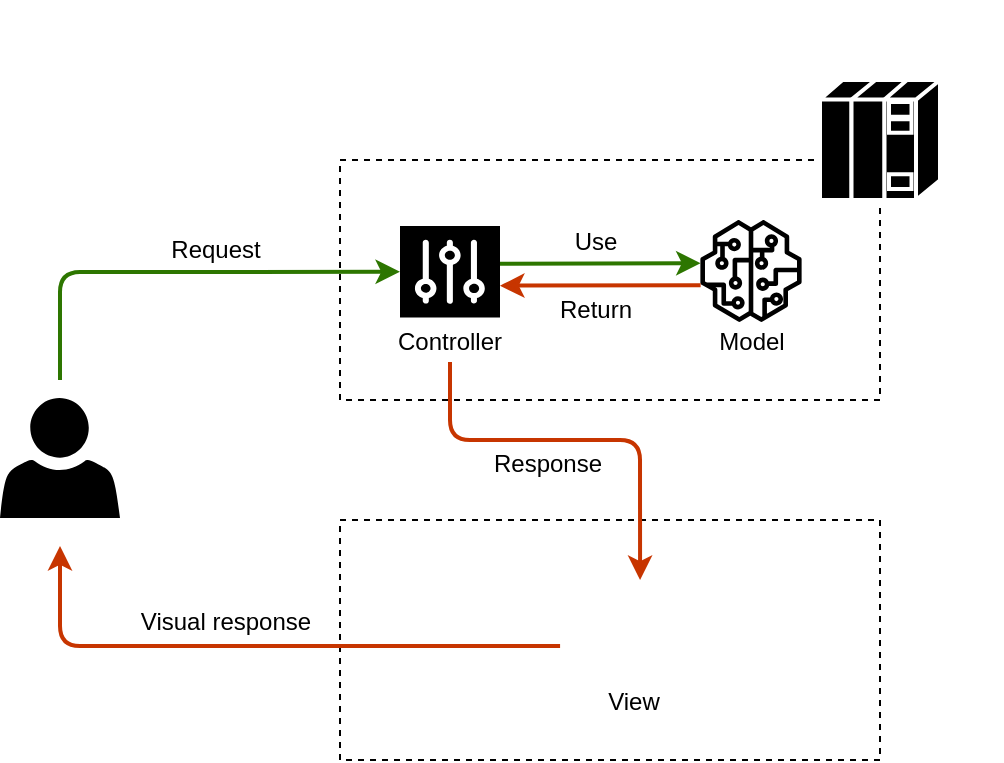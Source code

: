<mxfile version="14.6.3" type="device"><diagram id="rl62qKZZXpssYMTuoJY3" name="Page-1"><mxGraphModel dx="1335" dy="765" grid="1" gridSize="10" guides="1" tooltips="1" connect="1" arrows="1" fold="1" page="1" pageScale="1" pageWidth="827" pageHeight="1169" math="0" shadow="0"><root><mxCell id="0"/><mxCell id="1" parent="0"/><mxCell id="l1PPaKPFKlhDFrJTdEh3-26" value="" style="rounded=0;whiteSpace=wrap;html=1;fillColor=none;dashed=1;" vertex="1" parent="1"><mxGeometry x="280" y="160" width="270" height="120" as="geometry"/></mxCell><mxCell id="l1PPaKPFKlhDFrJTdEh3-27" value="" style="rounded=0;whiteSpace=wrap;html=1;fillColor=none;dashed=1;" vertex="1" parent="1"><mxGeometry x="280" y="340" width="270" height="120" as="geometry"/></mxCell><mxCell id="l1PPaKPFKlhDFrJTdEh3-15" value="" style="group" vertex="1" connectable="0" parent="1"><mxGeometry x="520" y="80" width="89.997" height="100" as="geometry"/></mxCell><mxCell id="l1PPaKPFKlhDFrJTdEh3-12" value="" style="shape=mxgraph.cisco.misc.front_end_processor;html=1;pointerEvents=1;dashed=0;strokeColor=#ffffff;strokeWidth=2;verticalLabelPosition=bottom;verticalAlign=top;align=center;outlineConnect=0;fillColor=#000000;" vertex="1" parent="l1PPaKPFKlhDFrJTdEh3-15"><mxGeometry y="40" width="60" height="60" as="geometry"/></mxCell><mxCell id="l1PPaKPFKlhDFrJTdEh3-3" value="" style="shape=image;html=1;verticalAlign=top;verticalLabelPosition=bottom;labelBackgroundColor=#ffffff;imageAspect=0;aspect=fixed;image=https://cdn2.iconfinder.com/data/icons/nodejs-1/128/nodejs-128.png" vertex="1" parent="l1PPaKPFKlhDFrJTdEh3-15"><mxGeometry x="42.235" width="47.761" height="47.761" as="geometry"/></mxCell><mxCell id="l1PPaKPFKlhDFrJTdEh3-16" value="" style="group" vertex="1" connectable="0" parent="1"><mxGeometry x="511" y="278" width="100" height="100" as="geometry"/></mxCell><mxCell id="l1PPaKPFKlhDFrJTdEh3-7" value="" style="shape=image;html=1;verticalAlign=top;verticalLabelPosition=bottom;labelBackgroundColor=#ffffff;imageAspect=0;aspect=fixed;image=https://cdn4.iconfinder.com/data/icons/logos-and-brands/512/367_Vuejs_logo-128.png" vertex="1" parent="l1PPaKPFKlhDFrJTdEh3-16"><mxGeometry x="58" y="2" width="40" height="40" as="geometry"/></mxCell><mxCell id="l1PPaKPFKlhDFrJTdEh3-13" value="" style="shape=image;html=1;verticalAlign=top;verticalLabelPosition=bottom;labelBackgroundColor=#ffffff;imageAspect=0;aspect=fixed;image=https://cdn4.iconfinder.com/data/icons/technology-83/1000/app_frontend_end_front_front-end_front_end_development-128.png" vertex="1" parent="l1PPaKPFKlhDFrJTdEh3-16"><mxGeometry y="20" width="80" height="80" as="geometry"/></mxCell><mxCell id="l1PPaKPFKlhDFrJTdEh3-23" value="" style="group" vertex="1" connectable="0" parent="1"><mxGeometry x="310" y="193" width="50" height="68" as="geometry"/></mxCell><mxCell id="l1PPaKPFKlhDFrJTdEh3-18" value="" style="pointerEvents=1;shadow=0;dashed=0;html=1;strokeColor=none;labelPosition=center;verticalLabelPosition=bottom;verticalAlign=top;align=center;outlineConnect=0;shape=mxgraph.veeam.controller;fillColor=#000000;" vertex="1" parent="l1PPaKPFKlhDFrJTdEh3-23"><mxGeometry width="50" height="45.8" as="geometry"/></mxCell><mxCell id="l1PPaKPFKlhDFrJTdEh3-19" value="Controller" style="text;html=1;strokeColor=none;fillColor=none;align=center;verticalAlign=middle;whiteSpace=wrap;rounded=0;" vertex="1" parent="l1PPaKPFKlhDFrJTdEh3-23"><mxGeometry x="5" y="48" width="40" height="20" as="geometry"/></mxCell><mxCell id="l1PPaKPFKlhDFrJTdEh3-24" value="" style="group" vertex="1" connectable="0" parent="1"><mxGeometry x="460" y="190" width="51" height="71" as="geometry"/></mxCell><mxCell id="l1PPaKPFKlhDFrJTdEh3-17" value="" style="outlineConnect=0;fontColor=#232F3E;gradientColor=none;strokeColor=none;dashed=0;verticalLabelPosition=bottom;verticalAlign=top;align=center;html=1;fontSize=12;fontStyle=0;aspect=fixed;pointerEvents=1;shape=mxgraph.aws4.sagemaker_model;fillColor=#000000;" vertex="1" parent="l1PPaKPFKlhDFrJTdEh3-24"><mxGeometry width="51" height="51" as="geometry"/></mxCell><mxCell id="l1PPaKPFKlhDFrJTdEh3-20" value="Model" style="text;html=1;strokeColor=none;fillColor=none;align=center;verticalAlign=middle;whiteSpace=wrap;rounded=0;" vertex="1" parent="l1PPaKPFKlhDFrJTdEh3-24"><mxGeometry x="5.5" y="51" width="40" height="20" as="geometry"/></mxCell><mxCell id="l1PPaKPFKlhDFrJTdEh3-25" value="" style="group;" vertex="1" connectable="0" parent="1"><mxGeometry x="385" y="360" width="80" height="81" as="geometry"/></mxCell><mxCell id="l1PPaKPFKlhDFrJTdEh3-21" value="" style="shape=image;html=1;verticalAlign=top;verticalLabelPosition=bottom;labelBackgroundColor=#ffffff;imageAspect=0;aspect=fixed;image=https://cdn3.iconfinder.com/data/icons/google-material-design-icons/48/ic_view_quilt_48px-128.png;fillColor=#000000;" vertex="1" parent="l1PPaKPFKlhDFrJTdEh3-25"><mxGeometry width="80" height="80" as="geometry"/></mxCell><mxCell id="l1PPaKPFKlhDFrJTdEh3-22" value="View" style="text;html=1;strokeColor=none;fillColor=none;align=center;verticalAlign=middle;whiteSpace=wrap;rounded=0;" vertex="1" parent="l1PPaKPFKlhDFrJTdEh3-25"><mxGeometry x="22" y="61" width="40" height="20" as="geometry"/></mxCell><mxCell id="l1PPaKPFKlhDFrJTdEh3-32" value="" style="endArrow=classic;html=1;exitX=0.5;exitY=1;exitDx=0;exitDy=0;entryX=0.563;entryY=0.125;entryDx=0;entryDy=0;entryPerimeter=0;fillColor=#fa6800;strokeColor=#C73500;strokeWidth=2;" edge="1" parent="1" source="l1PPaKPFKlhDFrJTdEh3-19" target="l1PPaKPFKlhDFrJTdEh3-21"><mxGeometry width="50" height="50" relative="1" as="geometry"><mxPoint x="410" y="320" as="sourcePoint"/><mxPoint x="460" y="270" as="targetPoint"/><Array as="points"><mxPoint x="335" y="300"/><mxPoint x="430" y="300"/></Array></mxGeometry></mxCell><mxCell id="l1PPaKPFKlhDFrJTdEh3-33" value="" style="endArrow=classic;html=1;fillColor=#60a917;strokeColor=#2D7600;strokeWidth=2;" edge="1" parent="1"><mxGeometry width="50" height="50" relative="1" as="geometry"><mxPoint x="360" y="211.834" as="sourcePoint"/><mxPoint x="460.308" y="211.567" as="targetPoint"/></mxGeometry></mxCell><mxCell id="l1PPaKPFKlhDFrJTdEh3-34" value="" style="endArrow=classic;html=1;fillColor=#fa6800;strokeColor=#C73500;strokeWidth=2;" edge="1" parent="1"><mxGeometry width="50" height="50" relative="1" as="geometry"><mxPoint x="460.308" y="222.567" as="sourcePoint"/><mxPoint x="360" y="222.834" as="targetPoint"/></mxGeometry></mxCell><mxCell id="l1PPaKPFKlhDFrJTdEh3-35" value="" style="endArrow=classic;html=1;exitX=0.063;exitY=0.5;exitDx=0;exitDy=0;exitPerimeter=0;fillColor=#fa6800;strokeColor=#C73500;strokeWidth=2;" edge="1" parent="1"><mxGeometry width="50" height="50" relative="1" as="geometry"><mxPoint x="390.04" y="403.0" as="sourcePoint"/><mxPoint x="140" y="353" as="targetPoint"/><Array as="points"><mxPoint x="140" y="403"/></Array></mxGeometry></mxCell><mxCell id="l1PPaKPFKlhDFrJTdEh3-36" value="" style="endArrow=classic;html=1;fillColor=#60a917;strokeColor=#2D7600;strokeWidth=2;" edge="1" parent="1" target="l1PPaKPFKlhDFrJTdEh3-18"><mxGeometry width="50" height="50" relative="1" as="geometry"><mxPoint x="140" y="270" as="sourcePoint"/><mxPoint x="330" y="280" as="targetPoint"/><Array as="points"><mxPoint x="140" y="216"/></Array></mxGeometry></mxCell><mxCell id="l1PPaKPFKlhDFrJTdEh3-37" value="Request" style="text;html=1;strokeColor=none;fillColor=none;align=center;verticalAlign=middle;whiteSpace=wrap;rounded=0;dashed=1;" vertex="1" parent="1"><mxGeometry x="198" y="195" width="40" height="20" as="geometry"/></mxCell><mxCell id="l1PPaKPFKlhDFrJTdEh3-38" value="Visual response" style="text;html=1;strokeColor=none;fillColor=none;align=center;verticalAlign=middle;whiteSpace=wrap;rounded=0;dashed=1;" vertex="1" parent="1"><mxGeometry x="168" y="381" width="110" height="20" as="geometry"/></mxCell><mxCell id="l1PPaKPFKlhDFrJTdEh3-39" value="Response" style="text;html=1;strokeColor=none;fillColor=none;align=center;verticalAlign=middle;whiteSpace=wrap;rounded=0;dashed=1;" vertex="1" parent="1"><mxGeometry x="364" y="302" width="40" height="20" as="geometry"/></mxCell><mxCell id="l1PPaKPFKlhDFrJTdEh3-40" value="" style="pointerEvents=1;shadow=0;dashed=0;html=1;strokeColor=none;labelPosition=center;verticalLabelPosition=bottom;verticalAlign=top;outlineConnect=0;align=center;shape=mxgraph.office.users.user;fillColor=#000000;" vertex="1" parent="1"><mxGeometry x="110" y="279" width="60" height="60" as="geometry"/></mxCell><mxCell id="l1PPaKPFKlhDFrJTdEh3-41" value="Use" style="text;html=1;strokeColor=none;fillColor=none;align=center;verticalAlign=middle;whiteSpace=wrap;rounded=0;dashed=1;" vertex="1" parent="1"><mxGeometry x="388" y="191" width="40" height="20" as="geometry"/></mxCell><mxCell id="l1PPaKPFKlhDFrJTdEh3-42" value="Return" style="text;html=1;strokeColor=none;fillColor=none;align=center;verticalAlign=middle;whiteSpace=wrap;rounded=0;dashed=1;" vertex="1" parent="1"><mxGeometry x="388" y="225" width="40" height="20" as="geometry"/></mxCell></root></mxGraphModel></diagram></mxfile>